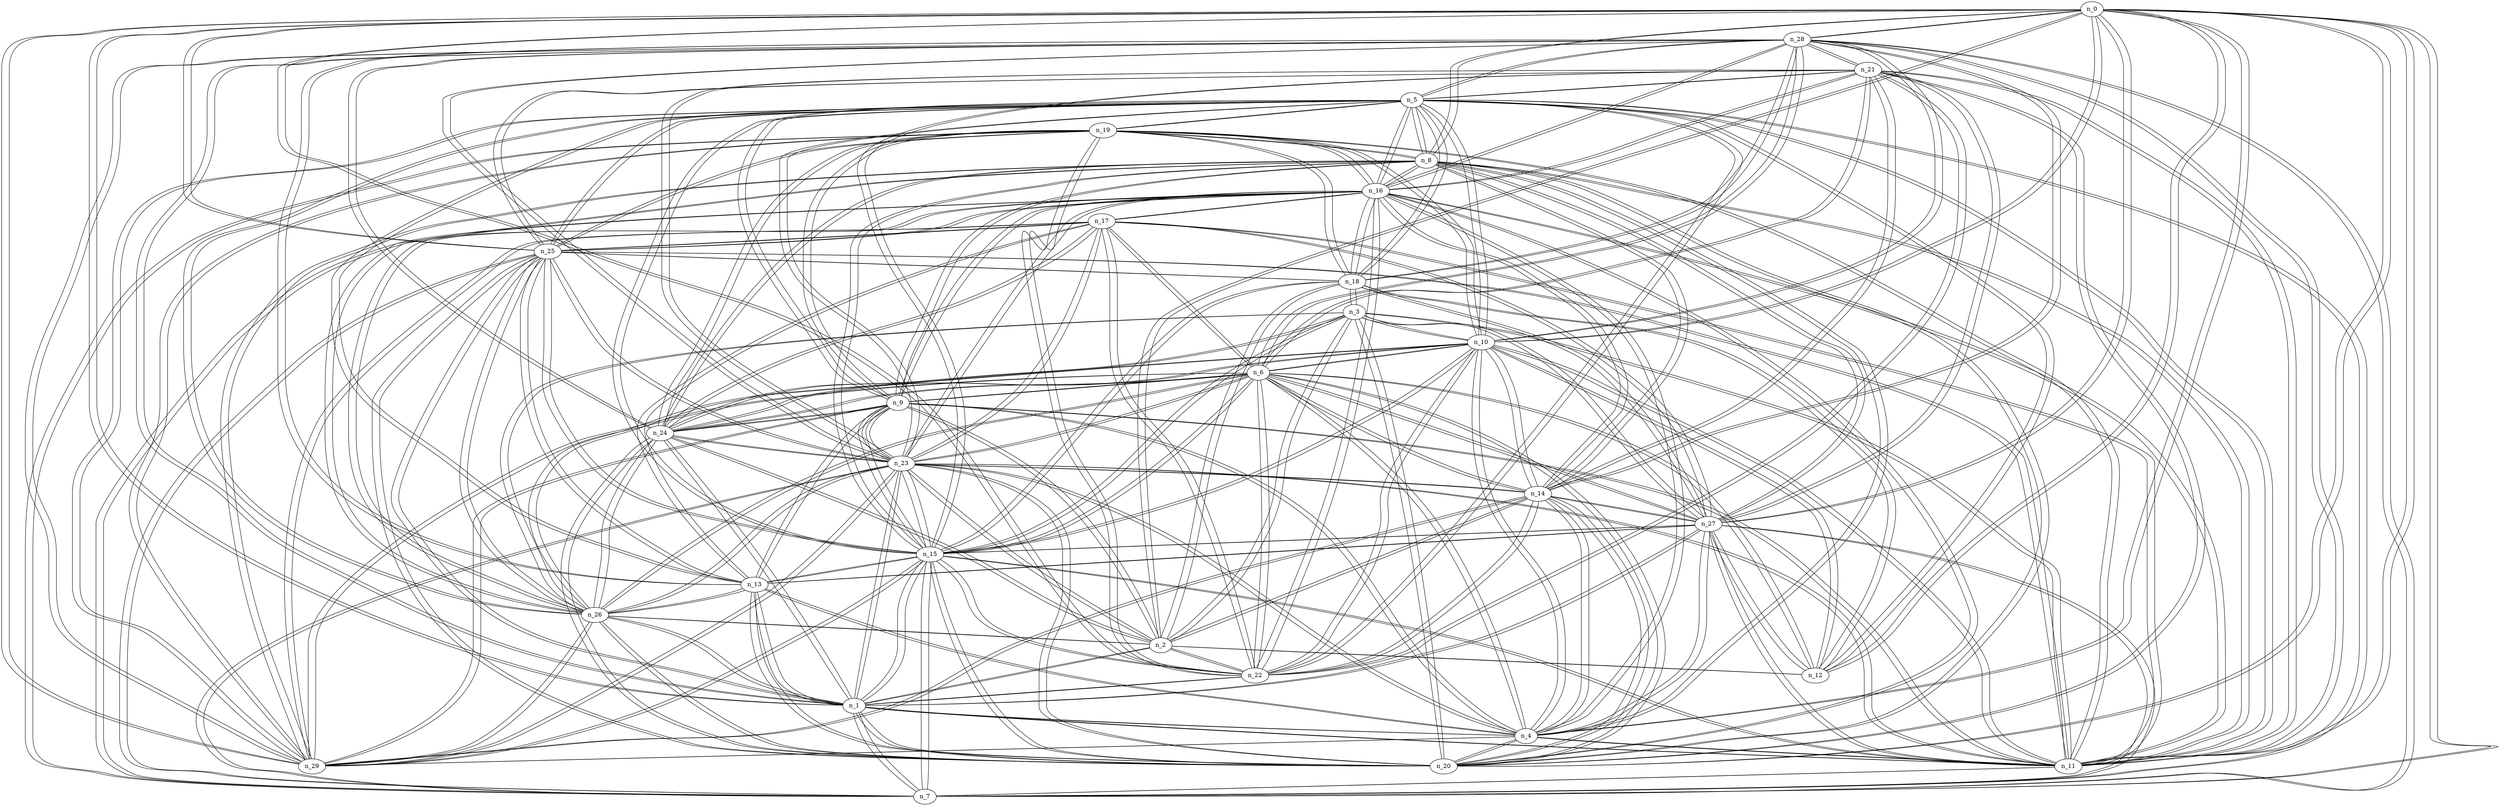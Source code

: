 graph g4 {
n_0--n_28
n_0--n_8
n_0--n_1
n_0--n_7
n_0--n_25
n_0--n_10
n_0--n_20
n_0--n_11
n_0--n_4
n_0--n_12
n_0--n_29
n_0--n_22
n_0--n_2
n_0--n_27
n_1--n_28
n_1--n_2
n_1--n_11
n_1--n_0
n_1--n_22
n_1--n_25
n_1--n_7
n_1--n_26
n_1--n_13
n_1--n_15
n_1--n_27
n_1--n_4
n_1--n_20
n_1--n_23
n_1--n_24
n_2--n_1
n_2--n_14
n_2--n_9
n_2--n_26
n_2--n_24
n_2--n_22
n_2--n_12
n_2--n_23
n_2--n_3
n_2--n_18
n_2--n_0
n_3--n_26
n_3--n_24
n_3--n_18
n_3--n_11
n_3--n_10
n_3--n_2
n_3--n_27
n_3--n_15
n_3--n_20
n_4--n_23
n_4--n_29
n_4--n_16
n_4--n_6
n_4--n_20
n_4--n_11
n_4--n_10
n_4--n_27
n_4--n_8
n_4--n_13
n_4--n_14
n_4--n_0
n_4--n_1
n_4--n_9
n_5--n_23
n_5--n_9
n_5--n_22
n_5--n_12
n_5--n_21
n_5--n_25
n_5--n_19
n_5--n_28
n_5--n_29
n_5--n_10
n_5--n_8
n_5--n_16
n_5--n_15
n_5--n_13
n_5--n_7
n_5--n_11
n_5--n_18
n_5--n_26
n_6--n_24
n_6--n_10
n_6--n_9
n_6--n_15
n_6--n_17
n_6--n_4
n_6--n_12
n_6--n_20
n_6--n_22
n_6--n_14
n_6--n_23
n_6--n_26
n_6--n_21
n_6--n_28
n_6--n_27
n_6--n_29
n_7--n_11
n_7--n_25
n_7--n_23
n_7--n_0
n_7--n_28
n_7--n_1
n_7--n_5
n_7--n_16
n_7--n_15
n_7--n_27
n_7--n_19
n_8--n_29
n_8--n_14
n_8--n_0
n_8--n_16
n_8--n_27
n_8--n_15
n_8--n_4
n_8--n_11
n_8--n_9
n_8--n_5
n_8--n_19
n_8--n_26
n_8--n_24
n_8--n_20
n_9--n_23
n_9--n_5
n_9--n_6
n_9--n_16
n_9--n_2
n_9--n_15
n_9--n_11
n_9--n_24
n_9--n_8
n_9--n_19
n_9--n_13
n_9--n_4
n_9--n_29
n_10--n_6
n_10--n_11
n_10--n_28
n_10--n_4
n_10--n_26
n_10--n_0
n_10--n_15
n_10--n_14
n_10--n_12
n_10--n_3
n_10--n_5
n_10--n_22
n_10--n_19
n_10--n_24
n_11--n_7
n_11--n_28
n_11--n_27
n_11--n_1
n_11--n_10
n_11--n_16
n_11--n_4
n_11--n_9
n_11--n_3
n_11--n_8
n_11--n_23
n_11--n_19
n_11--n_17
n_11--n_21
n_11--n_25
n_11--n_5
n_11--n_0
n_11--n_15
n_12--n_6
n_12--n_5
n_12--n_27
n_12--n_10
n_12--n_2
n_12--n_0
n_12--n_18
n_13--n_15
n_13--n_20
n_13--n_17
n_13--n_28
n_13--n_1
n_13--n_4
n_13--n_26
n_13--n_5
n_13--n_9
n_13--n_27
n_13--n_25
n_14--n_8
n_14--n_2
n_14--n_16
n_14--n_28
n_14--n_20
n_14--n_6
n_14--n_21
n_14--n_10
n_14--n_27
n_14--n_22
n_14--n_4
n_14--n_23
n_14--n_29
n_15--n_6
n_15--n_13
n_15--n_20
n_15--n_22
n_15--n_9
n_15--n_27
n_15--n_25
n_15--n_29
n_15--n_8
n_15--n_21
n_15--n_10
n_15--n_18
n_15--n_5
n_15--n_1
n_15--n_7
n_15--n_11
n_15--n_23
n_15--n_3
n_16--n_23
n_16--n_21
n_16--n_4
n_16--n_9
n_16--n_28
n_16--n_14
n_16--n_25
n_16--n_11
n_16--n_8
n_16--n_18
n_16--n_22
n_16--n_17
n_16--n_5
n_16--n_26
n_16--n_7
n_16--n_19
n_16--n_20
n_17--n_22
n_17--n_6
n_17--n_24
n_17--n_13
n_17--n_25
n_17--n_16
n_17--n_11
n_17--n_29
n_17--n_23
n_17--n_27
n_18--n_3
n_18--n_28
n_18--n_16
n_18--n_25
n_18--n_15
n_18--n_19
n_18--n_5
n_18--n_2
n_18--n_12
n_18--n_27
n_19--n_22
n_19--n_25
n_19--n_5
n_19--n_11
n_19--n_8
n_19--n_10
n_19--n_9
n_19--n_18
n_19--n_24
n_19--n_29
n_19--n_16
n_19--n_7
n_20--n_26
n_20--n_21
n_20--n_13
n_20--n_6
n_20--n_4
n_20--n_15
n_20--n_24
n_20--n_14
n_20--n_25
n_20--n_0
n_20--n_23
n_20--n_1
n_20--n_8
n_20--n_16
n_20--n_3
n_21--n_16
n_21--n_20
n_21--n_5
n_21--n_22
n_21--n_15
n_21--n_14
n_21--n_25
n_21--n_23
n_21--n_11
n_21--n_6
n_21--n_27
n_21--n_28
n_22--n_17
n_22--n_19
n_22--n_5
n_22--n_15
n_22--n_1
n_22--n_21
n_22--n_6
n_22--n_16
n_22--n_10
n_22--n_14
n_22--n_2
n_22--n_0
n_23--n_28
n_23--n_4
n_23--n_16
n_23--n_5
n_23--n_9
n_23--n_29
n_23--n_26
n_23--n_7
n_23--n_24
n_23--n_6
n_23--n_11
n_23--n_21
n_23--n_25
n_23--n_17
n_23--n_2
n_23--n_20
n_23--n_14
n_23--n_15
n_23--n_1
n_24--n_6
n_24--n_3
n_24--n_17
n_24--n_26
n_24--n_20
n_24--n_23
n_24--n_28
n_24--n_9
n_24--n_2
n_24--n_8
n_24--n_19
n_24--n_10
n_24--n_1
n_25--n_19
n_25--n_16
n_25--n_5
n_25--n_7
n_25--n_1
n_25--n_0
n_25--n_18
n_25--n_17
n_25--n_15
n_25--n_26
n_25--n_21
n_25--n_23
n_25--n_11
n_25--n_20
n_25--n_13
n_26--n_20
n_26--n_3
n_26--n_23
n_26--n_24
n_26--n_2
n_26--n_10
n_26--n_1
n_26--n_25
n_26--n_6
n_26--n_13
n_26--n_29
n_26--n_8
n_26--n_16
n_26--n_5
n_27--n_11
n_27--n_12
n_27--n_8
n_27--n_4
n_27--n_15
n_27--n_14
n_27--n_1
n_27--n_6
n_27--n_21
n_27--n_17
n_27--n_3
n_27--n_7
n_27--n_0
n_27--n_13
n_27--n_18
n_28--n_0
n_28--n_23
n_28--n_11
n_28--n_1
n_28--n_16
n_28--n_18
n_28--n_14
n_28--n_10
n_28--n_13
n_28--n_7
n_28--n_24
n_28--n_5
n_28--n_6
n_28--n_29
n_28--n_21
n_29--n_8
n_29--n_4
n_29--n_23
n_29--n_15
n_29--n_5
n_29--n_26
n_29--n_17
n_29--n_28
n_29--n_6
n_29--n_19
n_29--n_0
n_29--n_14
n_29--n_9
}